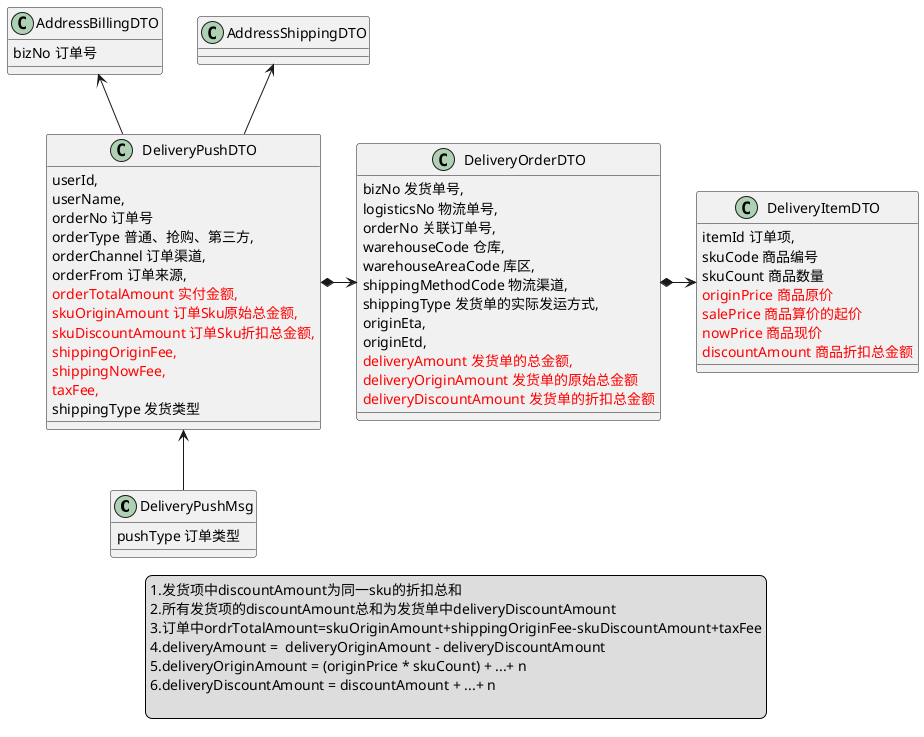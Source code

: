 @startuml

class DeliveryPushMsg{
pushType 订单类型
}
class DeliveryPushDTO{
    userId,
    userName,
    orderNo 订单号
    orderType 普通、抢购、第三方,
    orderChannel 订单渠道,
    orderFrom 订单来源,
    <font color=red>orderTotalAmount 实付金额,
    <font color=red>skuOriginAmount 订单Sku原始总金额,
    <font color=red>skuDiscountAmount 订单Sku折扣总金额,
    <font color=red>shippingOriginFee,
    <font color=red>shippingNowFee,
    <font color=red>taxFee,
    shippingType 发货类型
}
class AddressBillingDTO {
    bizNo 订单号
}
class AddressShippingDTO
class DeliveryOrderDTO{
    bizNo 发货单号,
    logisticsNo 物流单号,
    orderNo 关联订单号,
    warehouseCode 仓库,
    warehouseAreaCode 库区,
    shippingMethodCode 物流渠道,
    shippingType 发货单的实际发运方式,
    originEta,
    originEtd,
   <font color=red>deliveryAmount 发货单的总金额,
   <font color=red>deliveryOriginAmount 发货单的原始总金额
   <font color=red>deliveryDiscountAmount 发货单的折扣总金额
}
class DeliveryItemDTO{
    itemId 订单项,
    skuCode 商品编号
    skuCount 商品数量
    <font color=red>originPrice 商品原价
    <font color=red>salePrice 商品算价的起价
    <font color=red>nowPrice 商品现价
    <font color=red>discountAmount 商品折扣总金额
}

DeliveryPushDTO<-- DeliveryPushMsg
AddressBillingDTO<-- DeliveryPushDTO
AddressShippingDTO<-- DeliveryPushDTO
DeliveryPushDTO*-> DeliveryOrderDTO
DeliveryOrderDTO*-> DeliveryItemDTO

legend center
    1.发货项中discountAmount为同一sku的折扣总和
    2.所有发货项的discountAmount总和为发货单中deliveryDiscountAmount
    3.订单中ordrTotalAmount=skuOriginAmount+shippingOriginFee-skuDiscountAmount+taxFee
    4.deliveryAmount =  deliveryOriginAmount - deliveryDiscountAmount
    5.deliveryOriginAmount = (originPrice * skuCount) + ...+ n
    6.deliveryDiscountAmount = discountAmount + ...+ n

end legend

@enduml